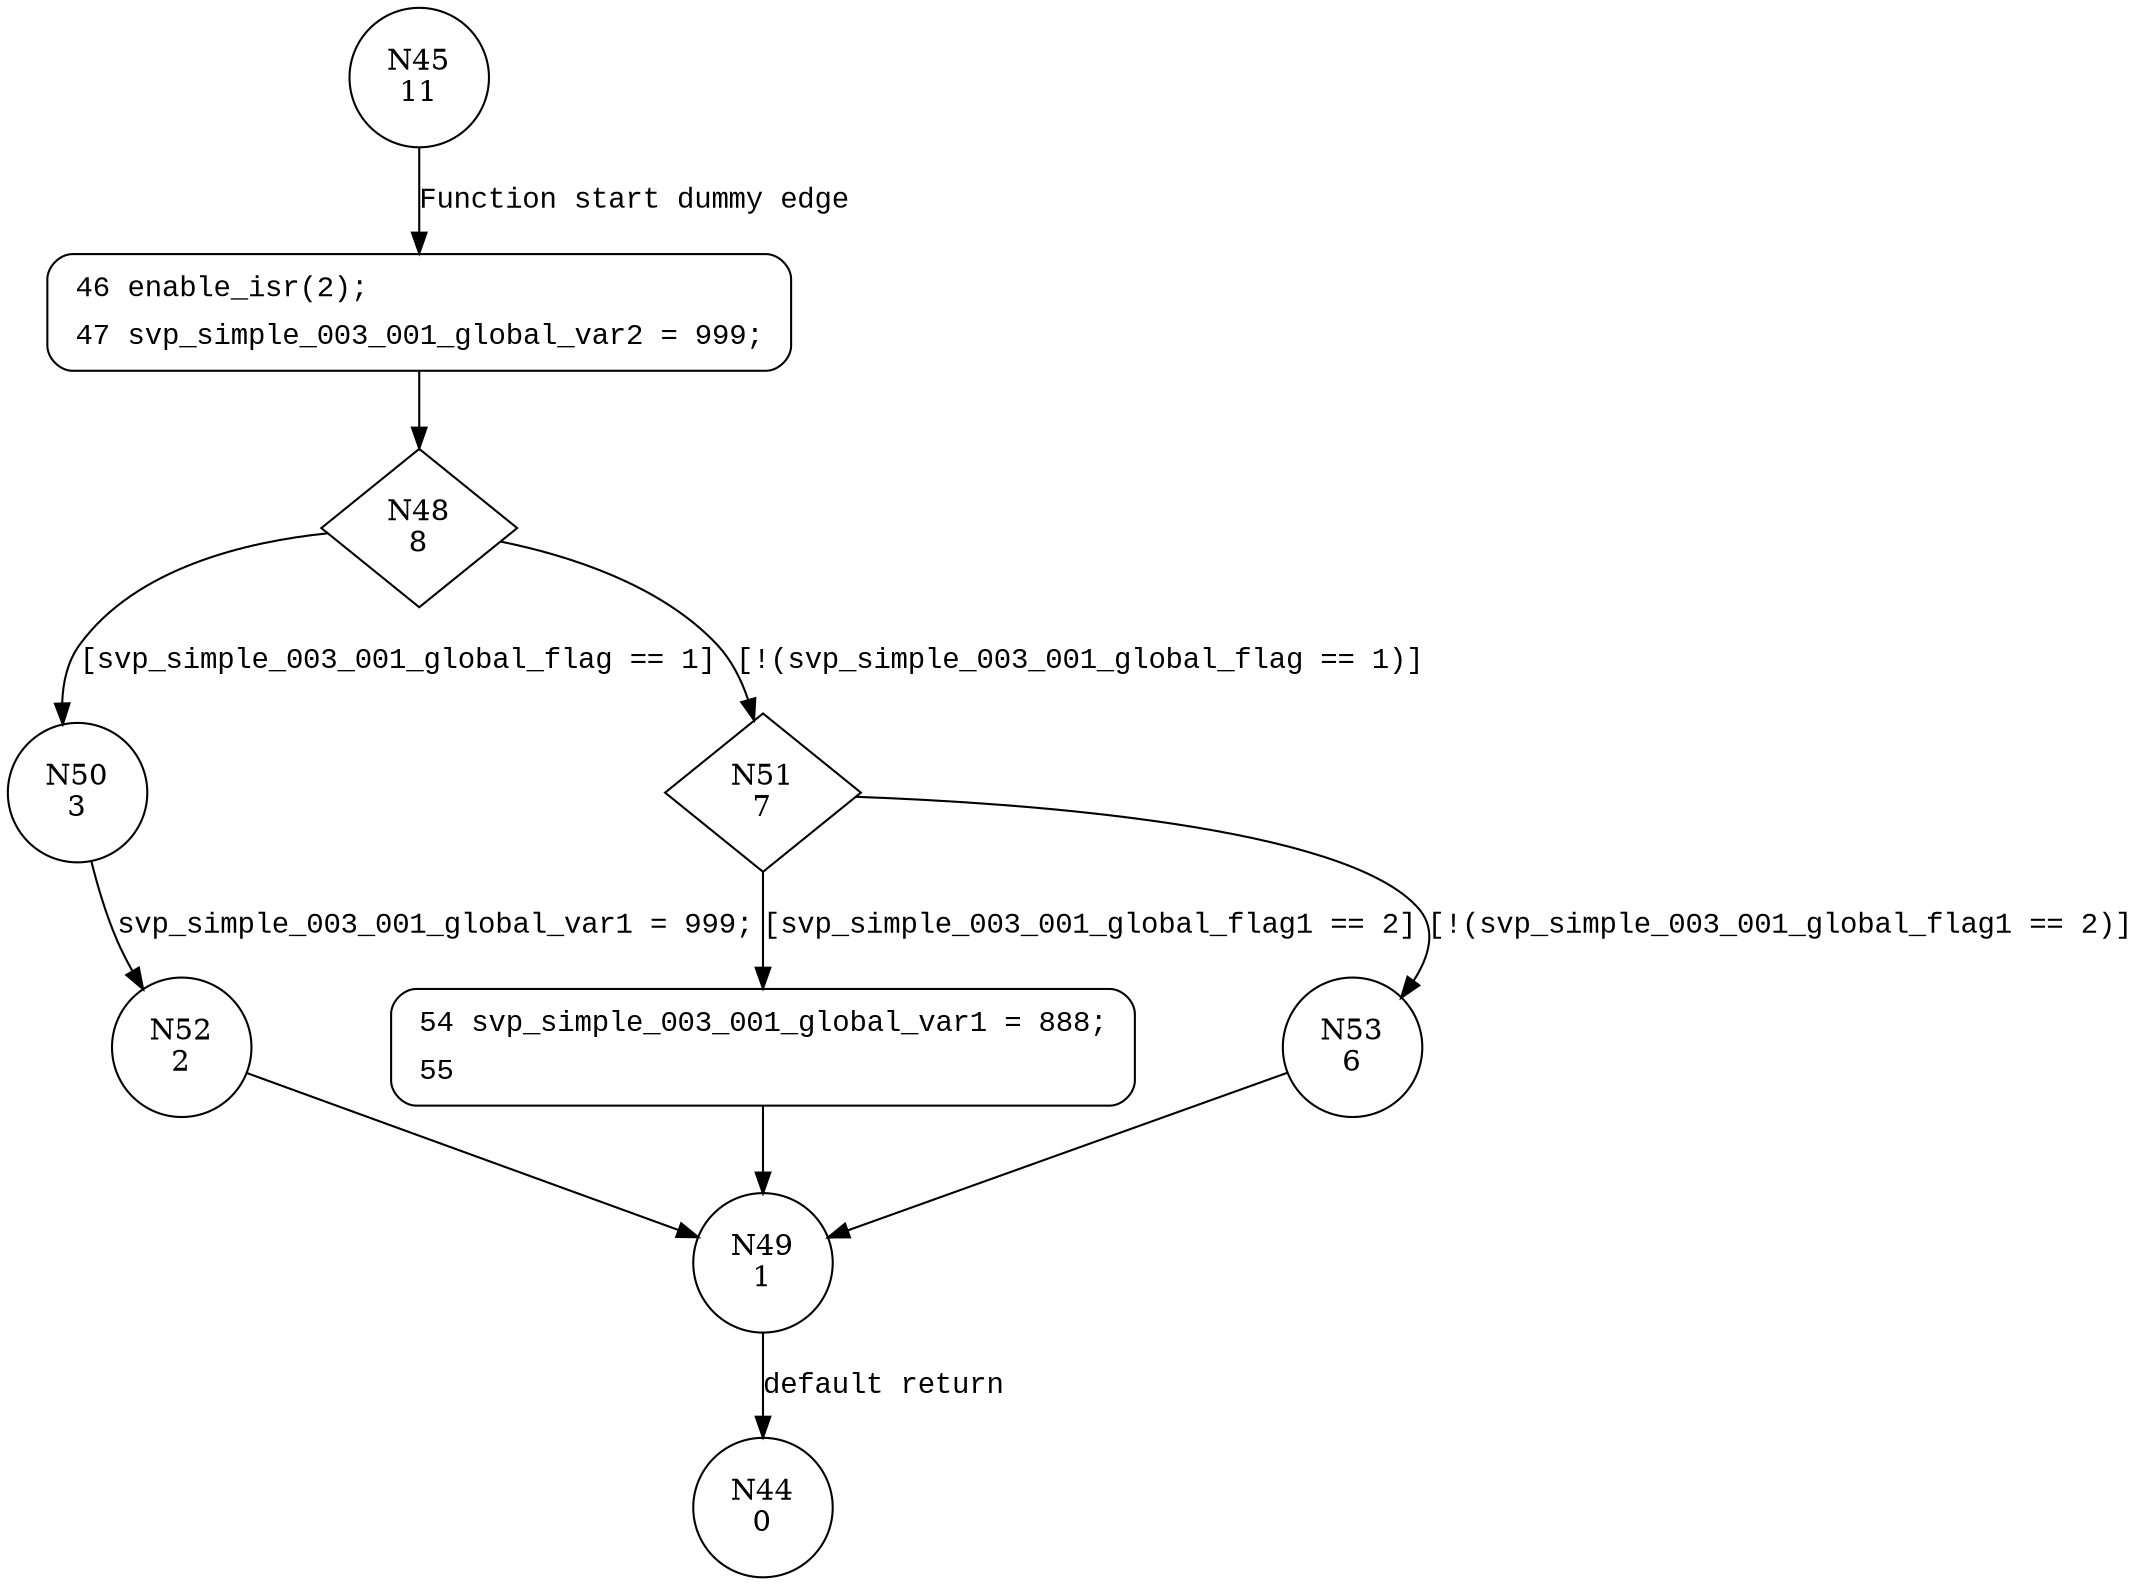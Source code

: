 digraph svp_simple_001_001_isr_1 {
45 [shape="circle" label="N45\n11"]
46 [shape="circle" label="N46\n10"]
48 [shape="diamond" label="N48\n8"]
50 [shape="circle" label="N50\n3"]
51 [shape="diamond" label="N51\n7"]
54 [shape="circle" label="N54\n5"]
53 [shape="circle" label="N53\n6"]
49 [shape="circle" label="N49\n1"]
44 [shape="circle" label="N44\n0"]
52 [shape="circle" label="N52\n2"]
46 [style="filled,bold" penwidth="1" fillcolor="white" fontname="Courier New" shape="Mrecord" label=<<table border="0" cellborder="0" cellpadding="3" bgcolor="white"><tr><td align="right">46</td><td align="left">enable_isr(2);</td></tr><tr><td align="right">47</td><td align="left">svp_simple_003_001_global_var2 = 999;</td></tr></table>>]
46 -> 48[label=""]
54 [style="filled,bold" penwidth="1" fillcolor="white" fontname="Courier New" shape="Mrecord" label=<<table border="0" cellborder="0" cellpadding="3" bgcolor="white"><tr><td align="right">54</td><td align="left">svp_simple_003_001_global_var1 = 888;</td></tr><tr><td align="right">55</td><td align="left"></td></tr></table>>]
54 -> 49[label=""]
45 -> 46 [label="Function start dummy edge" fontname="Courier New"]
48 -> 50 [label="[svp_simple_003_001_global_flag == 1]" fontname="Courier New"]
48 -> 51 [label="[!(svp_simple_003_001_global_flag == 1)]" fontname="Courier New"]
51 -> 54 [label="[svp_simple_003_001_global_flag1 == 2]" fontname="Courier New"]
51 -> 53 [label="[!(svp_simple_003_001_global_flag1 == 2)]" fontname="Courier New"]
49 -> 44 [label="default return" fontname="Courier New"]
50 -> 52 [label="svp_simple_003_001_global_var1 = 999;" fontname="Courier New"]
53 -> 49 [label="" fontname="Courier New"]
52 -> 49 [label="" fontname="Courier New"]
}